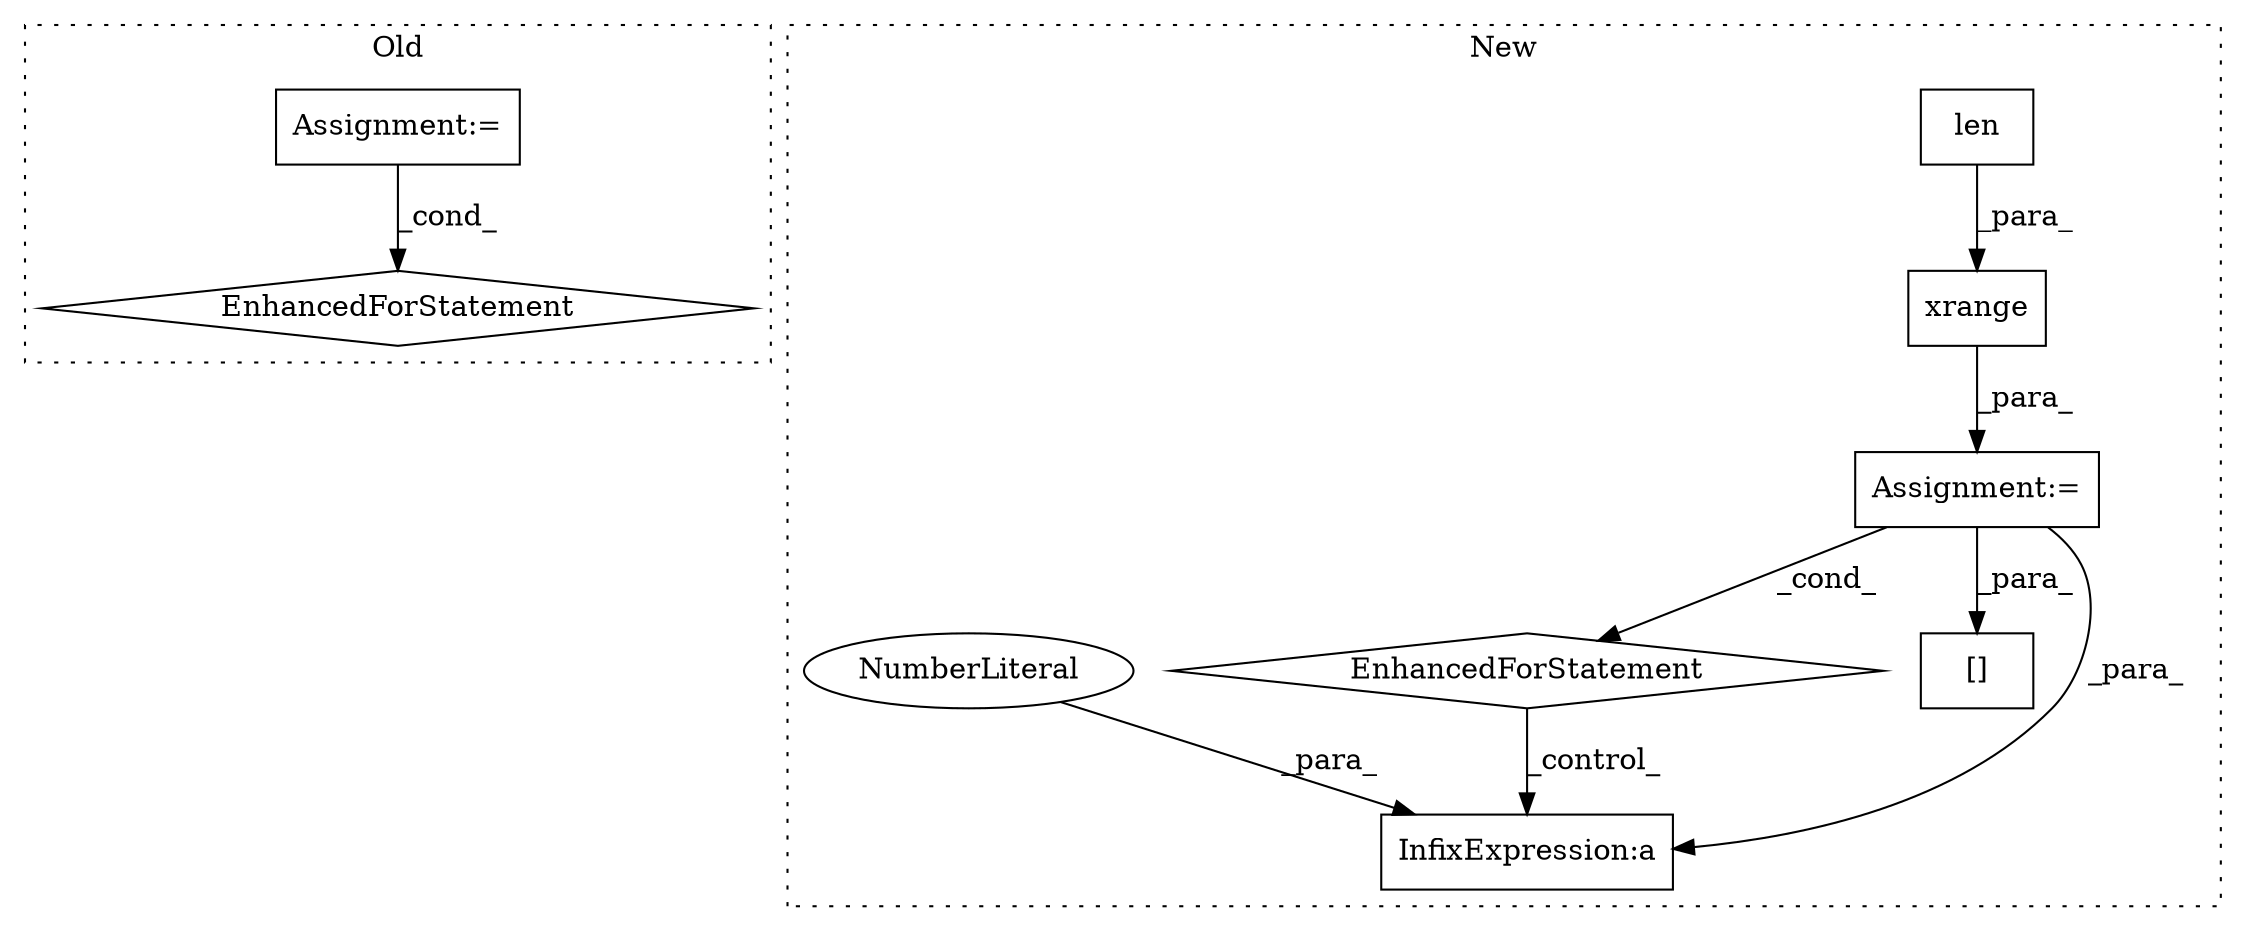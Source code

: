 digraph G {
subgraph cluster0 {
1 [label="EnhancedForStatement" a="70" s="5703,5825" l="83,2" shape="diamond"];
4 [label="Assignment:=" a="7" s="5703,5825" l="83,2" shape="box"];
label = "Old";
style="dotted";
}
subgraph cluster1 {
2 [label="xrange" a="32" s="5782,5826" l="7,1" shape="box"];
3 [label="Assignment:=" a="7" s="5713,5827" l="61,2" shape="box"];
5 [label="EnhancedForStatement" a="70" s="5713,5827" l="61,2" shape="diamond"];
6 [label="[]" a="2" s="5851,5882" l="24,1" shape="box"];
7 [label="len" a="32" s="5793,5820" l="4,1" shape="box"];
8 [label="InfixExpression:a" a="27" s="5932" l="3" shape="box"];
9 [label="NumberLiteral" a="34" s="5935" l="1" shape="ellipse"];
label = "New";
style="dotted";
}
2 -> 3 [label="_para_"];
3 -> 5 [label="_cond_"];
3 -> 8 [label="_para_"];
3 -> 6 [label="_para_"];
4 -> 1 [label="_cond_"];
5 -> 8 [label="_control_"];
7 -> 2 [label="_para_"];
9 -> 8 [label="_para_"];
}